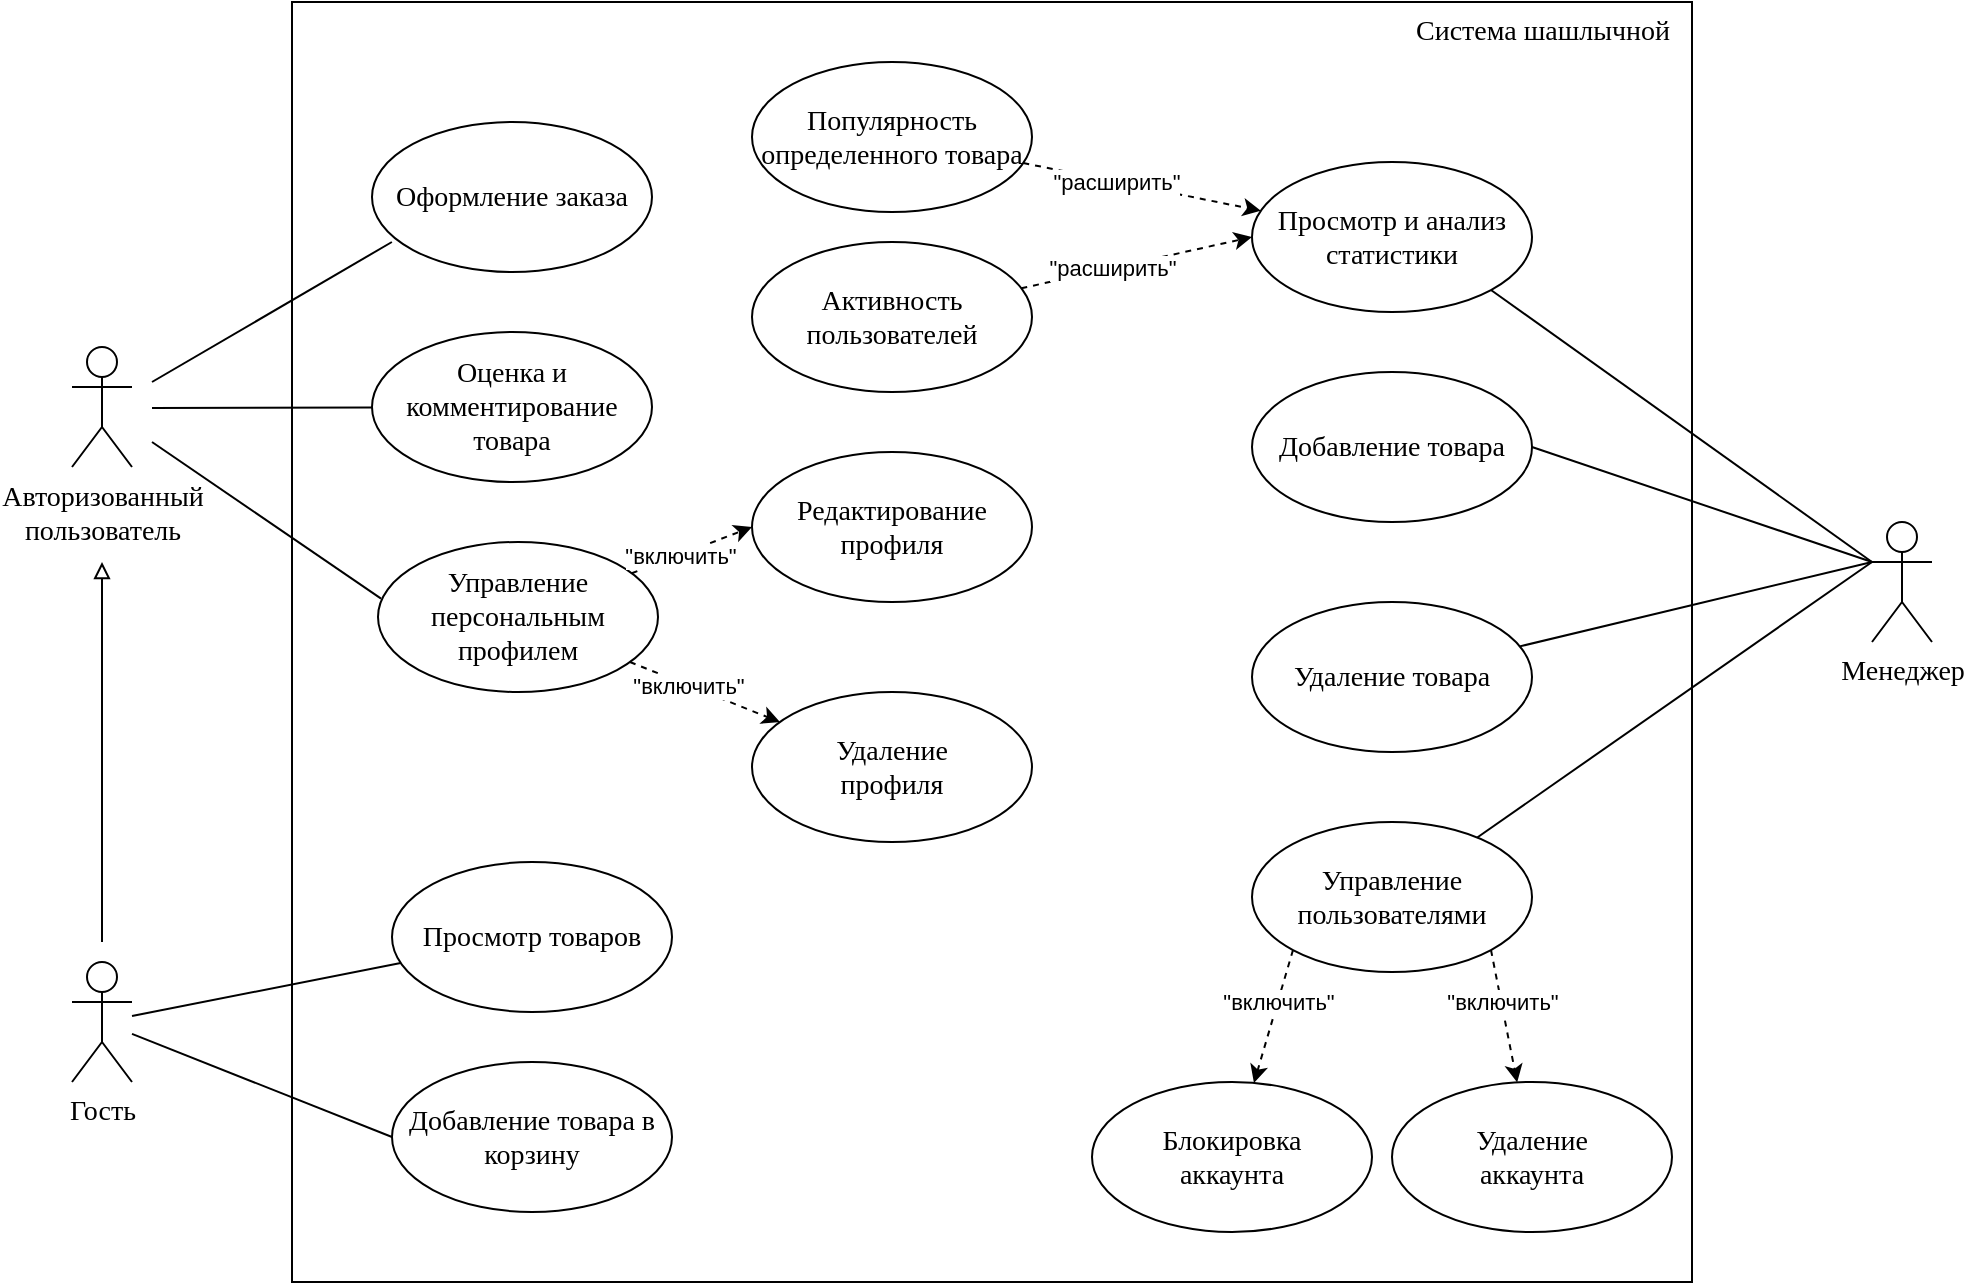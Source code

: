 <mxfile version="24.8.6">
  <diagram id="55P5-Muvj8byayjzf8jn" name="Страница — 1">
    <mxGraphModel dx="372" dy="193" grid="1" gridSize="10" guides="1" tooltips="1" connect="1" arrows="1" fold="1" page="1" pageScale="1" pageWidth="1384" pageHeight="980" math="0" shadow="0">
      <root>
        <mxCell id="0" />
        <mxCell id="1" parent="0" />
        <mxCell id="m1x12OwFOVvSkLnHGj8w-1" value="Гость" style="shape=umlActor;verticalLabelPosition=bottom;verticalAlign=top;html=1;outlineConnect=0;fontSize=14;fontFamily=Times New Roman;" parent="1" vertex="1">
          <mxGeometry x="190" y="710" width="30" height="60" as="geometry" />
        </mxCell>
        <mxCell id="m1x12OwFOVvSkLnHGj8w-2" value="Авторизованный &lt;br style=&quot;font-size: 14px;&quot;&gt;пользователь" style="shape=umlActor;verticalLabelPosition=bottom;verticalAlign=top;html=1;outlineConnect=0;fontSize=14;fontFamily=Times New Roman;" parent="1" vertex="1">
          <mxGeometry x="190" y="402.5" width="30" height="60" as="geometry" />
        </mxCell>
        <mxCell id="m1x12OwFOVvSkLnHGj8w-3" value="" style="rounded=0;whiteSpace=wrap;html=1;fontSize=14;fontFamily=Times New Roman;" parent="1" vertex="1">
          <mxGeometry x="300" y="230" width="700" height="640" as="geometry" />
        </mxCell>
        <mxCell id="m1x12OwFOVvSkLnHGj8w-4" value="Просмотр товаров" style="ellipse;whiteSpace=wrap;html=1;fontSize=14;fontFamily=Times New Roman;" parent="1" vertex="1">
          <mxGeometry x="350" y="660" width="140" height="75" as="geometry" />
        </mxCell>
        <mxCell id="m1x12OwFOVvSkLnHGj8w-5" value="Добавление товара в корзину" style="ellipse;whiteSpace=wrap;html=1;fontSize=14;fontFamily=Times New Roman;" parent="1" vertex="1">
          <mxGeometry x="350" y="760" width="140" height="75" as="geometry" />
        </mxCell>
        <mxCell id="m1x12OwFOVvSkLnHGj8w-6" value="Оформление заказа" style="ellipse;whiteSpace=wrap;html=1;fontSize=14;fontFamily=Times New Roman;" parent="1" vertex="1">
          <mxGeometry x="340" y="290" width="140" height="75" as="geometry" />
        </mxCell>
        <mxCell id="m1x12OwFOVvSkLnHGj8w-7" value="Оценка и комментирование товара" style="ellipse;whiteSpace=wrap;html=1;fontSize=14;fontFamily=Times New Roman;" parent="1" vertex="1">
          <mxGeometry x="340" y="395" width="140" height="75" as="geometry" />
        </mxCell>
        <mxCell id="m1x12OwFOVvSkLnHGj8w-8" value="Управление персональным профилем" style="ellipse;whiteSpace=wrap;html=1;fontSize=14;fontFamily=Times New Roman;" parent="1" vertex="1">
          <mxGeometry x="343" y="500" width="140" height="75" as="geometry" />
        </mxCell>
        <mxCell id="m1x12OwFOVvSkLnHGj8w-9" value="Управление пользователями" style="ellipse;whiteSpace=wrap;html=1;fontSize=14;fontFamily=Times New Roman;" parent="1" vertex="1">
          <mxGeometry x="780" y="640" width="140" height="75" as="geometry" />
        </mxCell>
        <mxCell id="m1x12OwFOVvSkLnHGj8w-10" value="Просмотр и анализ статистики" style="ellipse;whiteSpace=wrap;html=1;fontSize=14;fontFamily=Times New Roman;" parent="1" vertex="1">
          <mxGeometry x="780" y="310" width="140" height="75" as="geometry" />
        </mxCell>
        <mxCell id="m1x12OwFOVvSkLnHGj8w-11" value="" style="endArrow=none;html=1;rounded=0;entryX=0;entryY=0.5;entryDx=0;entryDy=0;fontSize=14;fontFamily=Times New Roman;" parent="1" source="m1x12OwFOVvSkLnHGj8w-1" target="m1x12OwFOVvSkLnHGj8w-5" edge="1">
          <mxGeometry width="50" height="50" relative="1" as="geometry">
            <mxPoint x="270" y="840" as="sourcePoint" />
            <mxPoint x="320" y="790" as="targetPoint" />
          </mxGeometry>
        </mxCell>
        <mxCell id="m1x12OwFOVvSkLnHGj8w-12" value="" style="endArrow=none;html=1;rounded=0;fontSize=14;fontFamily=Times New Roman;" parent="1" source="m1x12OwFOVvSkLnHGj8w-1" target="m1x12OwFOVvSkLnHGj8w-4" edge="1">
          <mxGeometry width="50" height="50" relative="1" as="geometry">
            <mxPoint x="230" y="756" as="sourcePoint" />
            <mxPoint x="350" y="808" as="targetPoint" />
          </mxGeometry>
        </mxCell>
        <mxCell id="m1x12OwFOVvSkLnHGj8w-13" value="" style="endArrow=block;html=1;rounded=0;endFill=0;fontSize=14;fontFamily=Times New Roman;" parent="1" edge="1">
          <mxGeometry width="50" height="50" relative="1" as="geometry">
            <mxPoint x="205" y="700" as="sourcePoint" />
            <mxPoint x="205" y="510" as="targetPoint" />
          </mxGeometry>
        </mxCell>
        <mxCell id="m1x12OwFOVvSkLnHGj8w-14" value="Система шашлычной" style="text;html=1;align=center;verticalAlign=middle;resizable=0;points=[];autosize=1;strokeColor=none;fillColor=none;fontSize=14;fontFamily=Times New Roman;" parent="1" vertex="1">
          <mxGeometry x="850" y="230" width="150" height="30" as="geometry" />
        </mxCell>
        <mxCell id="m1x12OwFOVvSkLnHGj8w-15" value="Редактирование&lt;br&gt;профиля" style="ellipse;whiteSpace=wrap;html=1;fontSize=14;fontFamily=Times New Roman;" parent="1" vertex="1">
          <mxGeometry x="530" y="455" width="140" height="75" as="geometry" />
        </mxCell>
        <mxCell id="m1x12OwFOVvSkLnHGj8w-16" value="Удаление&lt;br&gt;профиля" style="ellipse;whiteSpace=wrap;html=1;fontSize=14;fontFamily=Times New Roman;" parent="1" vertex="1">
          <mxGeometry x="530" y="575" width="140" height="75" as="geometry" />
        </mxCell>
        <mxCell id="m1x12OwFOVvSkLnHGj8w-17" value="" style="endArrow=classic;html=1;rounded=0;dashed=1;entryX=0;entryY=0.5;entryDx=0;entryDy=0;" parent="1" source="m1x12OwFOVvSkLnHGj8w-8" target="m1x12OwFOVvSkLnHGj8w-15" edge="1">
          <mxGeometry width="50" height="50" relative="1" as="geometry">
            <mxPoint x="881" y="101" as="sourcePoint" />
            <mxPoint x="808" y="13" as="targetPoint" />
            <Array as="points" />
          </mxGeometry>
        </mxCell>
        <mxCell id="m1x12OwFOVvSkLnHGj8w-18" value="&quot;включить&quot;" style="edgeLabel;html=1;align=center;verticalAlign=middle;resizable=0;points=[];" parent="m1x12OwFOVvSkLnHGj8w-17" vertex="1" connectable="0">
          <mxGeometry x="-0.216" relative="1" as="geometry">
            <mxPoint as="offset" />
          </mxGeometry>
        </mxCell>
        <mxCell id="m1x12OwFOVvSkLnHGj8w-19" value="" style="endArrow=classic;html=1;rounded=0;dashed=1;" parent="1" source="m1x12OwFOVvSkLnHGj8w-8" target="m1x12OwFOVvSkLnHGj8w-16" edge="1">
          <mxGeometry width="50" height="50" relative="1" as="geometry">
            <mxPoint x="474" y="522" as="sourcePoint" />
            <mxPoint x="560" y="478" as="targetPoint" />
            <Array as="points" />
          </mxGeometry>
        </mxCell>
        <mxCell id="m1x12OwFOVvSkLnHGj8w-20" value="&quot;включить&quot;" style="edgeLabel;html=1;align=center;verticalAlign=middle;resizable=0;points=[];" parent="m1x12OwFOVvSkLnHGj8w-19" vertex="1" connectable="0">
          <mxGeometry x="-0.216" relative="1" as="geometry">
            <mxPoint as="offset" />
          </mxGeometry>
        </mxCell>
        <mxCell id="m1x12OwFOVvSkLnHGj8w-21" value="" style="endArrow=none;html=1;rounded=0;fontSize=14;fontFamily=Times New Roman;entryX=0.011;entryY=0.378;entryDx=0;entryDy=0;entryPerimeter=0;" parent="1" target="m1x12OwFOVvSkLnHGj8w-8" edge="1">
          <mxGeometry width="50" height="50" relative="1" as="geometry">
            <mxPoint x="230" y="450" as="sourcePoint" />
            <mxPoint x="364" y="720" as="targetPoint" />
          </mxGeometry>
        </mxCell>
        <mxCell id="m1x12OwFOVvSkLnHGj8w-22" value="" style="endArrow=none;html=1;rounded=0;fontSize=14;fontFamily=Times New Roman;" parent="1" target="m1x12OwFOVvSkLnHGj8w-7" edge="1">
          <mxGeometry width="50" height="50" relative="1" as="geometry">
            <mxPoint x="230" y="433" as="sourcePoint" />
            <mxPoint x="355" y="538" as="targetPoint" />
          </mxGeometry>
        </mxCell>
        <mxCell id="m1x12OwFOVvSkLnHGj8w-23" value="" style="endArrow=none;html=1;rounded=0;fontSize=14;fontFamily=Times New Roman;entryX=0.071;entryY=0.8;entryDx=0;entryDy=0;entryPerimeter=0;" parent="1" target="m1x12OwFOVvSkLnHGj8w-6" edge="1">
          <mxGeometry width="50" height="50" relative="1" as="geometry">
            <mxPoint x="230" y="420" as="sourcePoint" />
            <mxPoint x="340" y="450" as="targetPoint" />
          </mxGeometry>
        </mxCell>
        <mxCell id="m1x12OwFOVvSkLnHGj8w-24" value="Менеджер" style="shape=umlActor;verticalLabelPosition=bottom;verticalAlign=top;html=1;outlineConnect=0;fontSize=14;fontFamily=Times New Roman;" parent="1" vertex="1">
          <mxGeometry x="1090" y="490" width="30" height="60" as="geometry" />
        </mxCell>
        <mxCell id="m1x12OwFOVvSkLnHGj8w-25" value="Блокировка&lt;br&gt;аккаунта" style="ellipse;whiteSpace=wrap;html=1;fontSize=14;fontFamily=Times New Roman;" parent="1" vertex="1">
          <mxGeometry x="700" y="770" width="140" height="75" as="geometry" />
        </mxCell>
        <mxCell id="m1x12OwFOVvSkLnHGj8w-26" value="Удаление&lt;br&gt;аккаунта" style="ellipse;whiteSpace=wrap;html=1;fontSize=14;fontFamily=Times New Roman;" parent="1" vertex="1">
          <mxGeometry x="850" y="770" width="140" height="75" as="geometry" />
        </mxCell>
        <mxCell id="m1x12OwFOVvSkLnHGj8w-27" value="" style="endArrow=classic;html=1;rounded=0;dashed=1;exitX=1;exitY=1;exitDx=0;exitDy=0;" parent="1" source="m1x12OwFOVvSkLnHGj8w-9" target="m1x12OwFOVvSkLnHGj8w-26" edge="1">
          <mxGeometry width="50" height="50" relative="1" as="geometry">
            <mxPoint x="487" y="562" as="sourcePoint" />
            <mxPoint x="565" y="580" as="targetPoint" />
            <Array as="points" />
          </mxGeometry>
        </mxCell>
        <mxCell id="m1x12OwFOVvSkLnHGj8w-28" value="&quot;включить&quot;" style="edgeLabel;html=1;align=center;verticalAlign=middle;resizable=0;points=[];" parent="m1x12OwFOVvSkLnHGj8w-27" vertex="1" connectable="0">
          <mxGeometry x="-0.216" relative="1" as="geometry">
            <mxPoint as="offset" />
          </mxGeometry>
        </mxCell>
        <mxCell id="m1x12OwFOVvSkLnHGj8w-29" value="" style="endArrow=classic;html=1;rounded=0;dashed=1;exitX=0;exitY=1;exitDx=0;exitDy=0;" parent="1" source="m1x12OwFOVvSkLnHGj8w-9" target="m1x12OwFOVvSkLnHGj8w-25" edge="1">
          <mxGeometry width="50" height="50" relative="1" as="geometry">
            <mxPoint x="797" y="695" as="sourcePoint" />
            <mxPoint x="714" y="775" as="targetPoint" />
            <Array as="points" />
          </mxGeometry>
        </mxCell>
        <mxCell id="m1x12OwFOVvSkLnHGj8w-30" value="&quot;включить&quot;" style="edgeLabel;html=1;align=center;verticalAlign=middle;resizable=0;points=[];" parent="m1x12OwFOVvSkLnHGj8w-29" vertex="1" connectable="0">
          <mxGeometry x="-0.216" relative="1" as="geometry">
            <mxPoint as="offset" />
          </mxGeometry>
        </mxCell>
        <mxCell id="m1x12OwFOVvSkLnHGj8w-31" value="Удаление товара" style="ellipse;whiteSpace=wrap;html=1;fontSize=14;fontFamily=Times New Roman;" parent="1" vertex="1">
          <mxGeometry x="780" y="530" width="140" height="75" as="geometry" />
        </mxCell>
        <mxCell id="m1x12OwFOVvSkLnHGj8w-32" value="Популярность определенного товара" style="ellipse;whiteSpace=wrap;html=1;fontSize=14;fontFamily=Times New Roman;" parent="1" vertex="1">
          <mxGeometry x="530" y="260" width="140" height="75" as="geometry" />
        </mxCell>
        <mxCell id="m1x12OwFOVvSkLnHGj8w-33" value="Активность пользователей" style="ellipse;whiteSpace=wrap;html=1;fontSize=14;fontFamily=Times New Roman;" parent="1" vertex="1">
          <mxGeometry x="530" y="350" width="140" height="75" as="geometry" />
        </mxCell>
        <mxCell id="m1x12OwFOVvSkLnHGj8w-34" value="" style="endArrow=classic;html=1;rounded=0;dashed=1;" parent="1" source="m1x12OwFOVvSkLnHGj8w-32" target="m1x12OwFOVvSkLnHGj8w-10" edge="1">
          <mxGeometry width="50" height="50" relative="1" as="geometry">
            <mxPoint x="475" y="523" as="sourcePoint" />
            <mxPoint x="570" y="478" as="targetPoint" />
            <Array as="points" />
          </mxGeometry>
        </mxCell>
        <mxCell id="m1x12OwFOVvSkLnHGj8w-35" value="&quot;расширить&quot;" style="edgeLabel;html=1;align=center;verticalAlign=middle;resizable=0;points=[];" parent="m1x12OwFOVvSkLnHGj8w-34" vertex="1" connectable="0">
          <mxGeometry x="-0.216" relative="1" as="geometry">
            <mxPoint as="offset" />
          </mxGeometry>
        </mxCell>
        <mxCell id="m1x12OwFOVvSkLnHGj8w-36" value="" style="endArrow=classic;html=1;rounded=0;dashed=1;entryX=0;entryY=0.5;entryDx=0;entryDy=0;" parent="1" source="m1x12OwFOVvSkLnHGj8w-33" target="m1x12OwFOVvSkLnHGj8w-10" edge="1">
          <mxGeometry width="50" height="50" relative="1" as="geometry">
            <mxPoint x="666" y="285" as="sourcePoint" />
            <mxPoint x="741" y="315" as="targetPoint" />
            <Array as="points" />
          </mxGeometry>
        </mxCell>
        <mxCell id="m1x12OwFOVvSkLnHGj8w-37" value="&quot;расширить&quot;" style="edgeLabel;html=1;align=center;verticalAlign=middle;resizable=0;points=[];" parent="m1x12OwFOVvSkLnHGj8w-36" vertex="1" connectable="0">
          <mxGeometry x="-0.216" relative="1" as="geometry">
            <mxPoint as="offset" />
          </mxGeometry>
        </mxCell>
        <mxCell id="m1x12OwFOVvSkLnHGj8w-38" value="" style="endArrow=none;html=1;rounded=0;fontSize=14;fontFamily=Times New Roman;entryX=1;entryY=1;entryDx=0;entryDy=0;exitX=0;exitY=0.333;exitDx=0;exitDy=0;exitPerimeter=0;" parent="1" source="m1x12OwFOVvSkLnHGj8w-24" target="m1x12OwFOVvSkLnHGj8w-10" edge="1">
          <mxGeometry width="50" height="50" relative="1" as="geometry">
            <mxPoint x="940" y="470" as="sourcePoint" />
            <mxPoint x="810.0" y="360.294" as="targetPoint" />
          </mxGeometry>
        </mxCell>
        <mxCell id="m1x12OwFOVvSkLnHGj8w-39" value="" style="endArrow=none;html=1;rounded=0;fontSize=14;fontFamily=Times New Roman;exitX=0;exitY=0.333;exitDx=0;exitDy=0;exitPerimeter=0;" parent="1" source="m1x12OwFOVvSkLnHGj8w-24" target="m1x12OwFOVvSkLnHGj8w-31" edge="1">
          <mxGeometry width="50" height="50" relative="1" as="geometry">
            <mxPoint x="940" y="490" as="sourcePoint" />
            <mxPoint x="846" y="364" as="targetPoint" />
          </mxGeometry>
        </mxCell>
        <mxCell id="m1x12OwFOVvSkLnHGj8w-40" value="" style="endArrow=none;html=1;rounded=0;fontSize=14;fontFamily=Times New Roman;exitX=0;exitY=0.333;exitDx=0;exitDy=0;exitPerimeter=0;" parent="1" source="m1x12OwFOVvSkLnHGj8w-24" target="m1x12OwFOVvSkLnHGj8w-9" edge="1">
          <mxGeometry width="50" height="50" relative="1" as="geometry">
            <mxPoint x="940" y="510" as="sourcePoint" />
            <mxPoint x="851" y="469" as="targetPoint" />
          </mxGeometry>
        </mxCell>
        <mxCell id="m1x12OwFOVvSkLnHGj8w-42" value="Добавление товара" style="ellipse;whiteSpace=wrap;html=1;fontSize=14;fontFamily=Times New Roman;" parent="1" vertex="1">
          <mxGeometry x="780" y="415" width="140" height="75" as="geometry" />
        </mxCell>
        <mxCell id="m1x12OwFOVvSkLnHGj8w-43" value="" style="endArrow=none;html=1;rounded=0;entryX=1;entryY=0.5;entryDx=0;entryDy=0;exitX=0;exitY=0.333;exitDx=0;exitDy=0;exitPerimeter=0;" parent="1" source="m1x12OwFOVvSkLnHGj8w-24" target="m1x12OwFOVvSkLnHGj8w-42" edge="1">
          <mxGeometry width="50" height="50" relative="1" as="geometry">
            <mxPoint x="760" y="580" as="sourcePoint" />
            <mxPoint x="810" y="530" as="targetPoint" />
          </mxGeometry>
        </mxCell>
      </root>
    </mxGraphModel>
  </diagram>
</mxfile>
